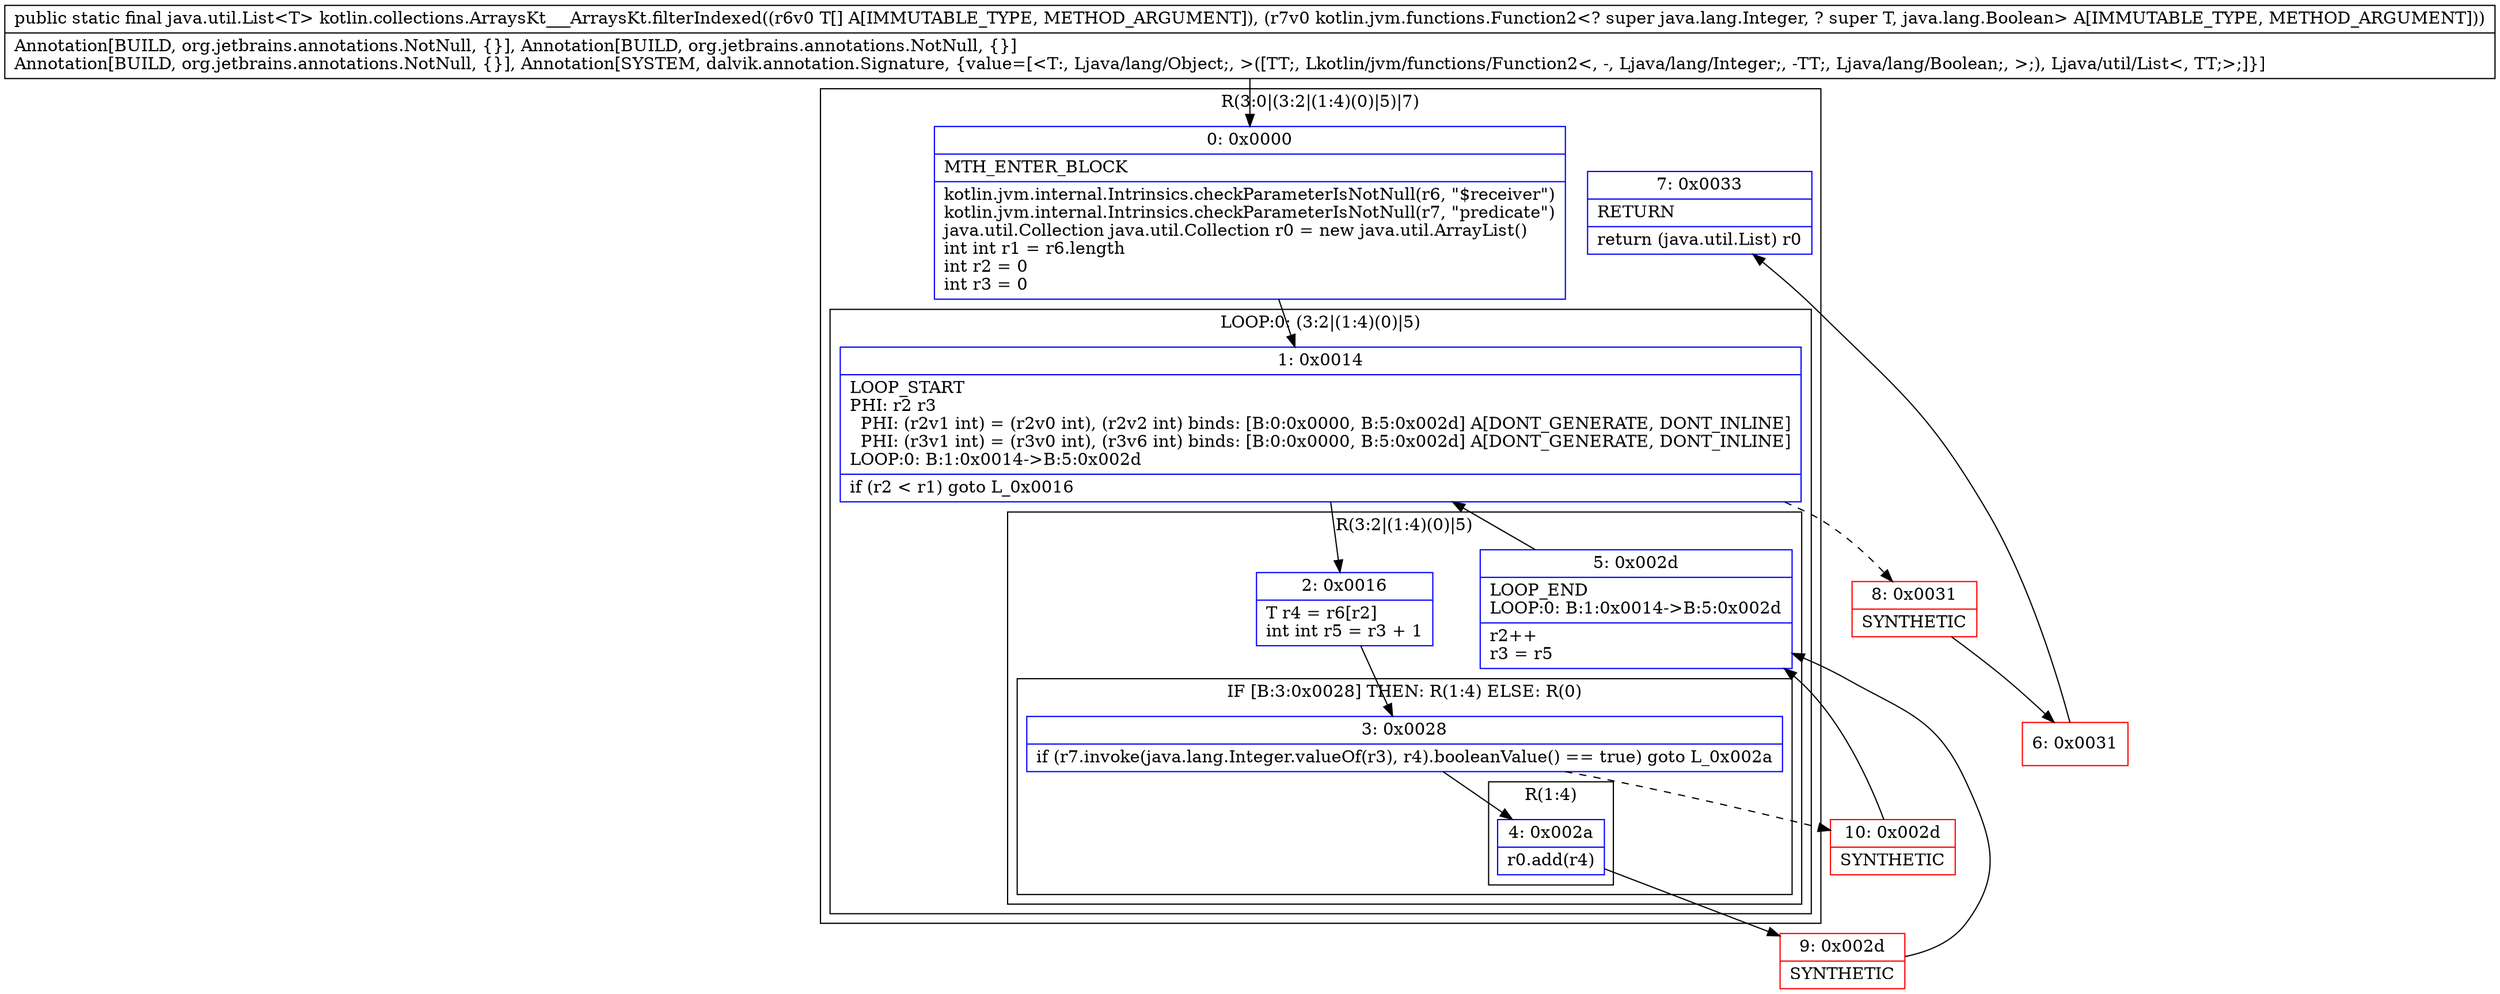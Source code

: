 digraph "CFG forkotlin.collections.ArraysKt___ArraysKt.filterIndexed([Ljava\/lang\/Object;Lkotlin\/jvm\/functions\/Function2;)Ljava\/util\/List;" {
subgraph cluster_Region_365840491 {
label = "R(3:0|(3:2|(1:4)(0)|5)|7)";
node [shape=record,color=blue];
Node_0 [shape=record,label="{0\:\ 0x0000|MTH_ENTER_BLOCK\l|kotlin.jvm.internal.Intrinsics.checkParameterIsNotNull(r6, \"$receiver\")\lkotlin.jvm.internal.Intrinsics.checkParameterIsNotNull(r7, \"predicate\")\ljava.util.Collection java.util.Collection r0 = new java.util.ArrayList()\lint int r1 = r6.length\lint r2 = 0\lint r3 = 0\l}"];
subgraph cluster_LoopRegion_291194839 {
label = "LOOP:0: (3:2|(1:4)(0)|5)";
node [shape=record,color=blue];
Node_1 [shape=record,label="{1\:\ 0x0014|LOOP_START\lPHI: r2 r3 \l  PHI: (r2v1 int) = (r2v0 int), (r2v2 int) binds: [B:0:0x0000, B:5:0x002d] A[DONT_GENERATE, DONT_INLINE]\l  PHI: (r3v1 int) = (r3v0 int), (r3v6 int) binds: [B:0:0x0000, B:5:0x002d] A[DONT_GENERATE, DONT_INLINE]\lLOOP:0: B:1:0x0014\-\>B:5:0x002d\l|if (r2 \< r1) goto L_0x0016\l}"];
subgraph cluster_Region_1205135958 {
label = "R(3:2|(1:4)(0)|5)";
node [shape=record,color=blue];
Node_2 [shape=record,label="{2\:\ 0x0016|T r4 = r6[r2]\lint int r5 = r3 + 1\l}"];
subgraph cluster_IfRegion_549351383 {
label = "IF [B:3:0x0028] THEN: R(1:4) ELSE: R(0)";
node [shape=record,color=blue];
Node_3 [shape=record,label="{3\:\ 0x0028|if (r7.invoke(java.lang.Integer.valueOf(r3), r4).booleanValue() == true) goto L_0x002a\l}"];
subgraph cluster_Region_1824009879 {
label = "R(1:4)";
node [shape=record,color=blue];
Node_4 [shape=record,label="{4\:\ 0x002a|r0.add(r4)\l}"];
}
subgraph cluster_Region_1986778211 {
label = "R(0)";
node [shape=record,color=blue];
}
}
Node_5 [shape=record,label="{5\:\ 0x002d|LOOP_END\lLOOP:0: B:1:0x0014\-\>B:5:0x002d\l|r2++\lr3 = r5\l}"];
}
}
Node_7 [shape=record,label="{7\:\ 0x0033|RETURN\l|return (java.util.List) r0\l}"];
}
Node_6 [shape=record,color=red,label="{6\:\ 0x0031}"];
Node_8 [shape=record,color=red,label="{8\:\ 0x0031|SYNTHETIC\l}"];
Node_9 [shape=record,color=red,label="{9\:\ 0x002d|SYNTHETIC\l}"];
Node_10 [shape=record,color=red,label="{10\:\ 0x002d|SYNTHETIC\l}"];
MethodNode[shape=record,label="{public static final java.util.List\<T\> kotlin.collections.ArraysKt___ArraysKt.filterIndexed((r6v0 T[] A[IMMUTABLE_TYPE, METHOD_ARGUMENT]), (r7v0 kotlin.jvm.functions.Function2\<? super java.lang.Integer, ? super T, java.lang.Boolean\> A[IMMUTABLE_TYPE, METHOD_ARGUMENT]))  | Annotation[BUILD, org.jetbrains.annotations.NotNull, \{\}], Annotation[BUILD, org.jetbrains.annotations.NotNull, \{\}]\lAnnotation[BUILD, org.jetbrains.annotations.NotNull, \{\}], Annotation[SYSTEM, dalvik.annotation.Signature, \{value=[\<T:, Ljava\/lang\/Object;, \>([TT;, Lkotlin\/jvm\/functions\/Function2\<, \-, Ljava\/lang\/Integer;, \-TT;, Ljava\/lang\/Boolean;, \>;), Ljava\/util\/List\<, TT;\>;]\}]\l}"];
MethodNode -> Node_0;
Node_0 -> Node_1;
Node_1 -> Node_2;
Node_1 -> Node_8[style=dashed];
Node_2 -> Node_3;
Node_3 -> Node_4;
Node_3 -> Node_10[style=dashed];
Node_4 -> Node_9;
Node_5 -> Node_1;
Node_6 -> Node_7;
Node_8 -> Node_6;
Node_9 -> Node_5;
Node_10 -> Node_5;
}

